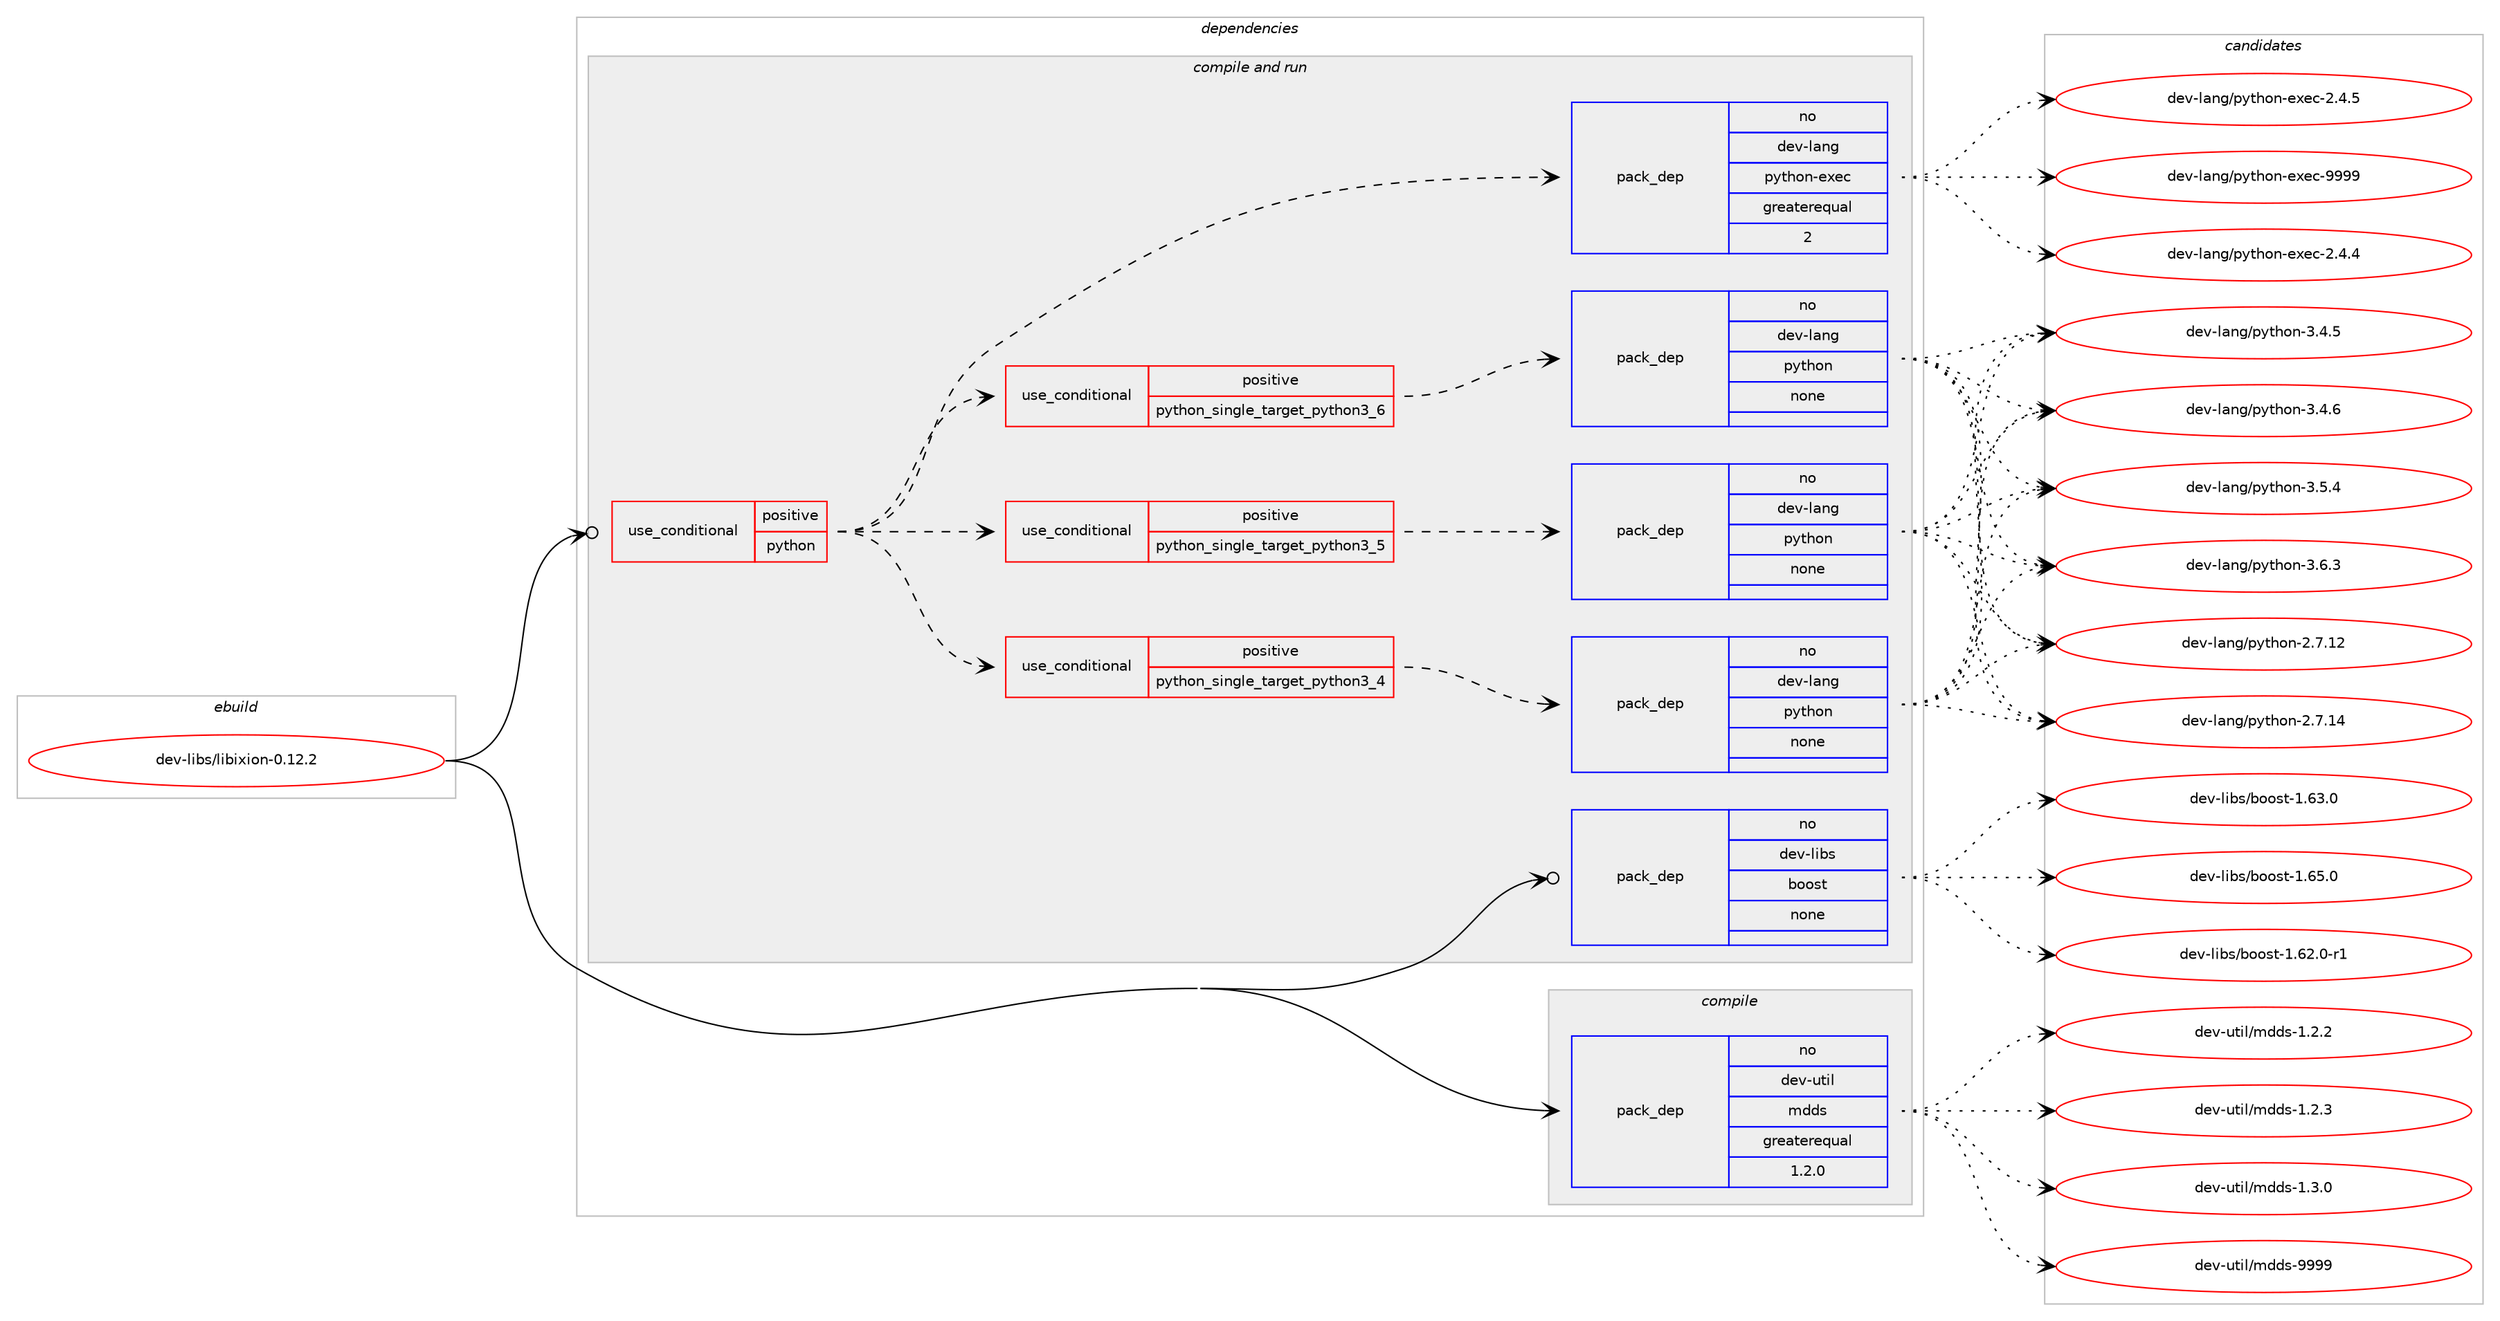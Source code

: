 digraph prolog {

# *************
# Graph options
# *************

newrank=true;
concentrate=true;
compound=true;
graph [rankdir=LR,fontname=Helvetica,fontsize=10,ranksep=1.5];#, ranksep=2.5, nodesep=0.2];
edge  [arrowhead=vee];
node  [fontname=Helvetica,fontsize=10];

# **********
# The ebuild
# **********

subgraph cluster_leftcol {
color=gray;
rank=same;
label=<<i>ebuild</i>>;
id [label="dev-libs/libixion-0.12.2", color=red, width=4, href="../dev-libs/libixion-0.12.2.svg"];
}

# ****************
# The dependencies
# ****************

subgraph cluster_midcol {
color=gray;
label=<<i>dependencies</i>>;
subgraph cluster_compile {
fillcolor="#eeeeee";
style=filled;
label=<<i>compile</i>>;
subgraph pack87307 {
dependency115720 [label=<<TABLE BORDER="0" CELLBORDER="1" CELLSPACING="0" CELLPADDING="4" WIDTH="220"><TR><TD ROWSPAN="6" CELLPADDING="30">pack_dep</TD></TR><TR><TD WIDTH="110">no</TD></TR><TR><TD>dev-util</TD></TR><TR><TD>mdds</TD></TR><TR><TD>greaterequal</TD></TR><TR><TD>1.2.0</TD></TR></TABLE>>, shape=none, color=blue];
}
id:e -> dependency115720:w [weight=20,style="solid",arrowhead="vee"];
}
subgraph cluster_compileandrun {
fillcolor="#eeeeee";
style=filled;
label=<<i>compile and run</i>>;
subgraph cond24996 {
dependency115721 [label=<<TABLE BORDER="0" CELLBORDER="1" CELLSPACING="0" CELLPADDING="4"><TR><TD ROWSPAN="3" CELLPADDING="10">use_conditional</TD></TR><TR><TD>positive</TD></TR><TR><TD>python</TD></TR></TABLE>>, shape=none, color=red];
subgraph cond24997 {
dependency115722 [label=<<TABLE BORDER="0" CELLBORDER="1" CELLSPACING="0" CELLPADDING="4"><TR><TD ROWSPAN="3" CELLPADDING="10">use_conditional</TD></TR><TR><TD>positive</TD></TR><TR><TD>python_single_target_python3_4</TD></TR></TABLE>>, shape=none, color=red];
subgraph pack87308 {
dependency115723 [label=<<TABLE BORDER="0" CELLBORDER="1" CELLSPACING="0" CELLPADDING="4" WIDTH="220"><TR><TD ROWSPAN="6" CELLPADDING="30">pack_dep</TD></TR><TR><TD WIDTH="110">no</TD></TR><TR><TD>dev-lang</TD></TR><TR><TD>python</TD></TR><TR><TD>none</TD></TR><TR><TD></TD></TR></TABLE>>, shape=none, color=blue];
}
dependency115722:e -> dependency115723:w [weight=20,style="dashed",arrowhead="vee"];
}
dependency115721:e -> dependency115722:w [weight=20,style="dashed",arrowhead="vee"];
subgraph cond24998 {
dependency115724 [label=<<TABLE BORDER="0" CELLBORDER="1" CELLSPACING="0" CELLPADDING="4"><TR><TD ROWSPAN="3" CELLPADDING="10">use_conditional</TD></TR><TR><TD>positive</TD></TR><TR><TD>python_single_target_python3_5</TD></TR></TABLE>>, shape=none, color=red];
subgraph pack87309 {
dependency115725 [label=<<TABLE BORDER="0" CELLBORDER="1" CELLSPACING="0" CELLPADDING="4" WIDTH="220"><TR><TD ROWSPAN="6" CELLPADDING="30">pack_dep</TD></TR><TR><TD WIDTH="110">no</TD></TR><TR><TD>dev-lang</TD></TR><TR><TD>python</TD></TR><TR><TD>none</TD></TR><TR><TD></TD></TR></TABLE>>, shape=none, color=blue];
}
dependency115724:e -> dependency115725:w [weight=20,style="dashed",arrowhead="vee"];
}
dependency115721:e -> dependency115724:w [weight=20,style="dashed",arrowhead="vee"];
subgraph cond24999 {
dependency115726 [label=<<TABLE BORDER="0" CELLBORDER="1" CELLSPACING="0" CELLPADDING="4"><TR><TD ROWSPAN="3" CELLPADDING="10">use_conditional</TD></TR><TR><TD>positive</TD></TR><TR><TD>python_single_target_python3_6</TD></TR></TABLE>>, shape=none, color=red];
subgraph pack87310 {
dependency115727 [label=<<TABLE BORDER="0" CELLBORDER="1" CELLSPACING="0" CELLPADDING="4" WIDTH="220"><TR><TD ROWSPAN="6" CELLPADDING="30">pack_dep</TD></TR><TR><TD WIDTH="110">no</TD></TR><TR><TD>dev-lang</TD></TR><TR><TD>python</TD></TR><TR><TD>none</TD></TR><TR><TD></TD></TR></TABLE>>, shape=none, color=blue];
}
dependency115726:e -> dependency115727:w [weight=20,style="dashed",arrowhead="vee"];
}
dependency115721:e -> dependency115726:w [weight=20,style="dashed",arrowhead="vee"];
subgraph pack87311 {
dependency115728 [label=<<TABLE BORDER="0" CELLBORDER="1" CELLSPACING="0" CELLPADDING="4" WIDTH="220"><TR><TD ROWSPAN="6" CELLPADDING="30">pack_dep</TD></TR><TR><TD WIDTH="110">no</TD></TR><TR><TD>dev-lang</TD></TR><TR><TD>python-exec</TD></TR><TR><TD>greaterequal</TD></TR><TR><TD>2</TD></TR></TABLE>>, shape=none, color=blue];
}
dependency115721:e -> dependency115728:w [weight=20,style="dashed",arrowhead="vee"];
}
id:e -> dependency115721:w [weight=20,style="solid",arrowhead="odotvee"];
subgraph pack87312 {
dependency115729 [label=<<TABLE BORDER="0" CELLBORDER="1" CELLSPACING="0" CELLPADDING="4" WIDTH="220"><TR><TD ROWSPAN="6" CELLPADDING="30">pack_dep</TD></TR><TR><TD WIDTH="110">no</TD></TR><TR><TD>dev-libs</TD></TR><TR><TD>boost</TD></TR><TR><TD>none</TD></TR><TR><TD></TD></TR></TABLE>>, shape=none, color=blue];
}
id:e -> dependency115729:w [weight=20,style="solid",arrowhead="odotvee"];
}
subgraph cluster_run {
fillcolor="#eeeeee";
style=filled;
label=<<i>run</i>>;
}
}

# **************
# The candidates
# **************

subgraph cluster_choices {
rank=same;
color=gray;
label=<<i>candidates</i>>;

subgraph choice87307 {
color=black;
nodesep=1;
choice1001011184511711610510847109100100115454946504650 [label="dev-util/mdds-1.2.2", color=red, width=4,href="../dev-util/mdds-1.2.2.svg"];
choice1001011184511711610510847109100100115454946504651 [label="dev-util/mdds-1.2.3", color=red, width=4,href="../dev-util/mdds-1.2.3.svg"];
choice1001011184511711610510847109100100115454946514648 [label="dev-util/mdds-1.3.0", color=red, width=4,href="../dev-util/mdds-1.3.0.svg"];
choice10010111845117116105108471091001001154557575757 [label="dev-util/mdds-9999", color=red, width=4,href="../dev-util/mdds-9999.svg"];
dependency115720:e -> choice1001011184511711610510847109100100115454946504650:w [style=dotted,weight="100"];
dependency115720:e -> choice1001011184511711610510847109100100115454946504651:w [style=dotted,weight="100"];
dependency115720:e -> choice1001011184511711610510847109100100115454946514648:w [style=dotted,weight="100"];
dependency115720:e -> choice10010111845117116105108471091001001154557575757:w [style=dotted,weight="100"];
}
subgraph choice87308 {
color=black;
nodesep=1;
choice10010111845108971101034711212111610411111045504655464950 [label="dev-lang/python-2.7.12", color=red, width=4,href="../dev-lang/python-2.7.12.svg"];
choice10010111845108971101034711212111610411111045504655464952 [label="dev-lang/python-2.7.14", color=red, width=4,href="../dev-lang/python-2.7.14.svg"];
choice100101118451089711010347112121116104111110455146524653 [label="dev-lang/python-3.4.5", color=red, width=4,href="../dev-lang/python-3.4.5.svg"];
choice100101118451089711010347112121116104111110455146524654 [label="dev-lang/python-3.4.6", color=red, width=4,href="../dev-lang/python-3.4.6.svg"];
choice100101118451089711010347112121116104111110455146534652 [label="dev-lang/python-3.5.4", color=red, width=4,href="../dev-lang/python-3.5.4.svg"];
choice100101118451089711010347112121116104111110455146544651 [label="dev-lang/python-3.6.3", color=red, width=4,href="../dev-lang/python-3.6.3.svg"];
dependency115723:e -> choice10010111845108971101034711212111610411111045504655464950:w [style=dotted,weight="100"];
dependency115723:e -> choice10010111845108971101034711212111610411111045504655464952:w [style=dotted,weight="100"];
dependency115723:e -> choice100101118451089711010347112121116104111110455146524653:w [style=dotted,weight="100"];
dependency115723:e -> choice100101118451089711010347112121116104111110455146524654:w [style=dotted,weight="100"];
dependency115723:e -> choice100101118451089711010347112121116104111110455146534652:w [style=dotted,weight="100"];
dependency115723:e -> choice100101118451089711010347112121116104111110455146544651:w [style=dotted,weight="100"];
}
subgraph choice87309 {
color=black;
nodesep=1;
choice10010111845108971101034711212111610411111045504655464950 [label="dev-lang/python-2.7.12", color=red, width=4,href="../dev-lang/python-2.7.12.svg"];
choice10010111845108971101034711212111610411111045504655464952 [label="dev-lang/python-2.7.14", color=red, width=4,href="../dev-lang/python-2.7.14.svg"];
choice100101118451089711010347112121116104111110455146524653 [label="dev-lang/python-3.4.5", color=red, width=4,href="../dev-lang/python-3.4.5.svg"];
choice100101118451089711010347112121116104111110455146524654 [label="dev-lang/python-3.4.6", color=red, width=4,href="../dev-lang/python-3.4.6.svg"];
choice100101118451089711010347112121116104111110455146534652 [label="dev-lang/python-3.5.4", color=red, width=4,href="../dev-lang/python-3.5.4.svg"];
choice100101118451089711010347112121116104111110455146544651 [label="dev-lang/python-3.6.3", color=red, width=4,href="../dev-lang/python-3.6.3.svg"];
dependency115725:e -> choice10010111845108971101034711212111610411111045504655464950:w [style=dotted,weight="100"];
dependency115725:e -> choice10010111845108971101034711212111610411111045504655464952:w [style=dotted,weight="100"];
dependency115725:e -> choice100101118451089711010347112121116104111110455146524653:w [style=dotted,weight="100"];
dependency115725:e -> choice100101118451089711010347112121116104111110455146524654:w [style=dotted,weight="100"];
dependency115725:e -> choice100101118451089711010347112121116104111110455146534652:w [style=dotted,weight="100"];
dependency115725:e -> choice100101118451089711010347112121116104111110455146544651:w [style=dotted,weight="100"];
}
subgraph choice87310 {
color=black;
nodesep=1;
choice10010111845108971101034711212111610411111045504655464950 [label="dev-lang/python-2.7.12", color=red, width=4,href="../dev-lang/python-2.7.12.svg"];
choice10010111845108971101034711212111610411111045504655464952 [label="dev-lang/python-2.7.14", color=red, width=4,href="../dev-lang/python-2.7.14.svg"];
choice100101118451089711010347112121116104111110455146524653 [label="dev-lang/python-3.4.5", color=red, width=4,href="../dev-lang/python-3.4.5.svg"];
choice100101118451089711010347112121116104111110455146524654 [label="dev-lang/python-3.4.6", color=red, width=4,href="../dev-lang/python-3.4.6.svg"];
choice100101118451089711010347112121116104111110455146534652 [label="dev-lang/python-3.5.4", color=red, width=4,href="../dev-lang/python-3.5.4.svg"];
choice100101118451089711010347112121116104111110455146544651 [label="dev-lang/python-3.6.3", color=red, width=4,href="../dev-lang/python-3.6.3.svg"];
dependency115727:e -> choice10010111845108971101034711212111610411111045504655464950:w [style=dotted,weight="100"];
dependency115727:e -> choice10010111845108971101034711212111610411111045504655464952:w [style=dotted,weight="100"];
dependency115727:e -> choice100101118451089711010347112121116104111110455146524653:w [style=dotted,weight="100"];
dependency115727:e -> choice100101118451089711010347112121116104111110455146524654:w [style=dotted,weight="100"];
dependency115727:e -> choice100101118451089711010347112121116104111110455146534652:w [style=dotted,weight="100"];
dependency115727:e -> choice100101118451089711010347112121116104111110455146544651:w [style=dotted,weight="100"];
}
subgraph choice87311 {
color=black;
nodesep=1;
choice1001011184510897110103471121211161041111104510112010199455046524652 [label="dev-lang/python-exec-2.4.4", color=red, width=4,href="../dev-lang/python-exec-2.4.4.svg"];
choice1001011184510897110103471121211161041111104510112010199455046524653 [label="dev-lang/python-exec-2.4.5", color=red, width=4,href="../dev-lang/python-exec-2.4.5.svg"];
choice10010111845108971101034711212111610411111045101120101994557575757 [label="dev-lang/python-exec-9999", color=red, width=4,href="../dev-lang/python-exec-9999.svg"];
dependency115728:e -> choice1001011184510897110103471121211161041111104510112010199455046524652:w [style=dotted,weight="100"];
dependency115728:e -> choice1001011184510897110103471121211161041111104510112010199455046524653:w [style=dotted,weight="100"];
dependency115728:e -> choice10010111845108971101034711212111610411111045101120101994557575757:w [style=dotted,weight="100"];
}
subgraph choice87312 {
color=black;
nodesep=1;
choice10010111845108105981154798111111115116454946545046484511449 [label="dev-libs/boost-1.62.0-r1", color=red, width=4,href="../dev-libs/boost-1.62.0-r1.svg"];
choice1001011184510810598115479811111111511645494654514648 [label="dev-libs/boost-1.63.0", color=red, width=4,href="../dev-libs/boost-1.63.0.svg"];
choice1001011184510810598115479811111111511645494654534648 [label="dev-libs/boost-1.65.0", color=red, width=4,href="../dev-libs/boost-1.65.0.svg"];
dependency115729:e -> choice10010111845108105981154798111111115116454946545046484511449:w [style=dotted,weight="100"];
dependency115729:e -> choice1001011184510810598115479811111111511645494654514648:w [style=dotted,weight="100"];
dependency115729:e -> choice1001011184510810598115479811111111511645494654534648:w [style=dotted,weight="100"];
}
}

}
